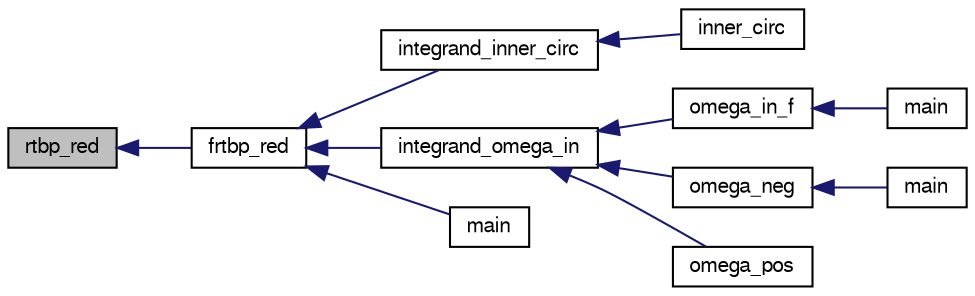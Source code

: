 digraph G
{
  edge [fontname="FreeSans",fontsize="10",labelfontname="FreeSans",labelfontsize="10"];
  node [fontname="FreeSans",fontsize="10",shape=record];
  rankdir=LR;
  Node1 [label="rtbp_red",height=0.2,width=0.4,color="black", fillcolor="grey75", style="filled" fontcolor="black"];
  Node1 -> Node2 [dir=back,color="midnightblue",fontsize="10",style="solid",fontname="FreeSans"];
  Node2 [label="frtbp_red",height=0.2,width=0.4,color="black", fillcolor="white", style="filled",URL="$frtbpred_8h.html#a5bb7faa5aa6fefe2fff894699184d5a6"];
  Node2 -> Node3 [dir=back,color="midnightblue",fontsize="10",style="solid",fontname="FreeSans"];
  Node3 [label="integrand_inner_circ",height=0.2,width=0.4,color="black", fillcolor="white", style="filled",URL="$inner__circ_8c.html#ad87fcec18ffebb98b900086e345f3f3d"];
  Node3 -> Node4 [dir=back,color="midnightblue",fontsize="10",style="solid",fontname="FreeSans"];
  Node4 [label="inner_circ",height=0.2,width=0.4,color="black", fillcolor="white", style="filled",URL="$inner__circ_8h.html#a72f5962db0d26783910e84f5d1fc9c77"];
  Node2 -> Node5 [dir=back,color="midnightblue",fontsize="10",style="solid",fontname="FreeSans"];
  Node5 [label="integrand_omega_in",height=0.2,width=0.4,color="black", fillcolor="white", style="filled",URL="$inner__circ_8h.html#add386ab1cbaa441219d25f4b52e2f53d"];
  Node5 -> Node6 [dir=back,color="midnightblue",fontsize="10",style="solid",fontname="FreeSans"];
  Node6 [label="omega_in_f",height=0.2,width=0.4,color="black", fillcolor="white", style="filled",URL="$inner__circ_8h.html#a38ed35e40093167924304bddd0374b19"];
  Node6 -> Node7 [dir=back,color="midnightblue",fontsize="10",style="solid",fontname="FreeSans"];
  Node7 [label="main",height=0.2,width=0.4,color="black", fillcolor="white", style="filled",URL="$inner__circ__main_8c.html#ae66f6b31b5ad750f1fe042a706a4e3d4"];
  Node5 -> Node8 [dir=back,color="midnightblue",fontsize="10",style="solid",fontname="FreeSans"];
  Node8 [label="omega_neg",height=0.2,width=0.4,color="black", fillcolor="white", style="filled",URL="$outer__circ_8c.html#a20472a49cb67a336c54f9637cb34d8b4"];
  Node8 -> Node9 [dir=back,color="midnightblue",fontsize="10",style="solid",fontname="FreeSans"];
  Node9 [label="main",height=0.2,width=0.4,color="black", fillcolor="white", style="filled",URL="$outer__circ_8c.html#ae66f6b31b5ad750f1fe042a706a4e3d4"];
  Node5 -> Node10 [dir=back,color="midnightblue",fontsize="10",style="solid",fontname="FreeSans"];
  Node10 [label="omega_pos",height=0.2,width=0.4,color="black", fillcolor="white", style="filled",URL="$outer__circ_8c.html#a54d4f93abc24030310d8ea73a687caf4"];
  Node2 -> Node11 [dir=back,color="midnightblue",fontsize="10",style="solid",fontname="FreeSans"];
  Node11 [label="main",height=0.2,width=0.4,color="black", fillcolor="white", style="filled",URL="$frtbpred__main_8c.html#ae66f6b31b5ad750f1fe042a706a4e3d4"];
}
